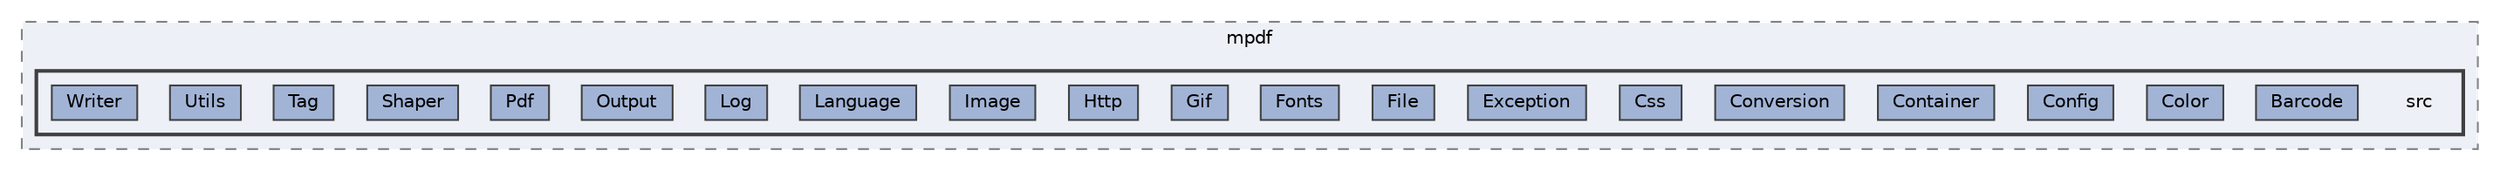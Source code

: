 digraph "plugins/learndash-certificate-builder/vendor/mpdf/mpdf/src"
{
 // LATEX_PDF_SIZE
  bgcolor="transparent";
  edge [fontname=Helvetica,fontsize=10,labelfontname=Helvetica,labelfontsize=10];
  node [fontname=Helvetica,fontsize=10,shape=box,height=0.2,width=0.4];
  compound=true
  subgraph clusterdir_2b19fbd2caa11bcae5e76a05d44ac726 {
    graph [ bgcolor="#edf0f7", pencolor="grey50", label="mpdf", fontname=Helvetica,fontsize=10 style="filled,dashed", URL="dir_2b19fbd2caa11bcae5e76a05d44ac726.html",tooltip=""]
  subgraph clusterdir_a65463aea2a6be4c4718790a2e16e955 {
    graph [ bgcolor="#edf0f7", pencolor="grey25", label="", fontname=Helvetica,fontsize=10 style="filled,bold", URL="dir_a65463aea2a6be4c4718790a2e16e955.html",tooltip=""]
    dir_a65463aea2a6be4c4718790a2e16e955 [shape=plaintext, label="src"];
  dir_116b3da4f35d18f8df051cb21fb2c2b8 [label="Barcode", fillcolor="#a2b4d6", color="grey25", style="filled", URL="dir_116b3da4f35d18f8df051cb21fb2c2b8.html",tooltip=""];
  dir_29a5cb670da0b656a7c9f2813e02c04a [label="Color", fillcolor="#a2b4d6", color="grey25", style="filled", URL="dir_29a5cb670da0b656a7c9f2813e02c04a.html",tooltip=""];
  dir_a05c4c279ecec80350601eac4df1dda8 [label="Config", fillcolor="#a2b4d6", color="grey25", style="filled", URL="dir_a05c4c279ecec80350601eac4df1dda8.html",tooltip=""];
  dir_8872af12fb315805ed30cd0c86df829d [label="Container", fillcolor="#a2b4d6", color="grey25", style="filled", URL="dir_8872af12fb315805ed30cd0c86df829d.html",tooltip=""];
  dir_970184d0e424f7e476178843b4461266 [label="Conversion", fillcolor="#a2b4d6", color="grey25", style="filled", URL="dir_970184d0e424f7e476178843b4461266.html",tooltip=""];
  dir_a610aa2c0018909a93f95d3318be307d [label="Css", fillcolor="#a2b4d6", color="grey25", style="filled", URL="dir_a610aa2c0018909a93f95d3318be307d.html",tooltip=""];
  dir_fb9e79bacead027dfcdd2eb6a07a3e2e [label="Exception", fillcolor="#a2b4d6", color="grey25", style="filled", URL="dir_fb9e79bacead027dfcdd2eb6a07a3e2e.html",tooltip=""];
  dir_047a364ee6c9a8e2be1312b5defda313 [label="File", fillcolor="#a2b4d6", color="grey25", style="filled", URL="dir_047a364ee6c9a8e2be1312b5defda313.html",tooltip=""];
  dir_a4a344a807e89117da969010a1b753d7 [label="Fonts", fillcolor="#a2b4d6", color="grey25", style="filled", URL="dir_a4a344a807e89117da969010a1b753d7.html",tooltip=""];
  dir_0541031b0c2809ebeff598c1a2f414d2 [label="Gif", fillcolor="#a2b4d6", color="grey25", style="filled", URL="dir_0541031b0c2809ebeff598c1a2f414d2.html",tooltip=""];
  dir_da7f343dae59656a13ed4f35a45043fb [label="Http", fillcolor="#a2b4d6", color="grey25", style="filled", URL="dir_da7f343dae59656a13ed4f35a45043fb.html",tooltip=""];
  dir_0eda696b2aad0b9f929d73c9f8d1a38d [label="Image", fillcolor="#a2b4d6", color="grey25", style="filled", URL="dir_0eda696b2aad0b9f929d73c9f8d1a38d.html",tooltip=""];
  dir_6174a8c97195793c40ed68d1ec4b4b5a [label="Language", fillcolor="#a2b4d6", color="grey25", style="filled", URL="dir_6174a8c97195793c40ed68d1ec4b4b5a.html",tooltip=""];
  dir_41d998c93c9585b2a5256954092ff81f [label="Log", fillcolor="#a2b4d6", color="grey25", style="filled", URL="dir_41d998c93c9585b2a5256954092ff81f.html",tooltip=""];
  dir_3b238f0e9d175d4a3b5e5f28cd3b8191 [label="Output", fillcolor="#a2b4d6", color="grey25", style="filled", URL="dir_3b238f0e9d175d4a3b5e5f28cd3b8191.html",tooltip=""];
  dir_c946a157651e0e12e6166d3713e40def [label="Pdf", fillcolor="#a2b4d6", color="grey25", style="filled", URL="dir_c946a157651e0e12e6166d3713e40def.html",tooltip=""];
  dir_81c2d29601491d793edca1a579e51516 [label="Shaper", fillcolor="#a2b4d6", color="grey25", style="filled", URL="dir_81c2d29601491d793edca1a579e51516.html",tooltip=""];
  dir_982d478fbec7b28928684c90c916d27d [label="Tag", fillcolor="#a2b4d6", color="grey25", style="filled", URL="dir_982d478fbec7b28928684c90c916d27d.html",tooltip=""];
  dir_d8bdc22932df292b560d13b22dbb6723 [label="Utils", fillcolor="#a2b4d6", color="grey25", style="filled", URL="dir_d8bdc22932df292b560d13b22dbb6723.html",tooltip=""];
  dir_d70d7be992595b3dcd7651f9ca33cfc0 [label="Writer", fillcolor="#a2b4d6", color="grey25", style="filled", URL="dir_d70d7be992595b3dcd7651f9ca33cfc0.html",tooltip=""];
  }
  }
}
